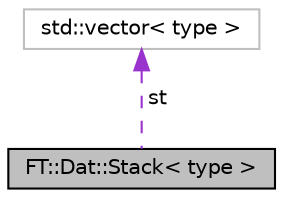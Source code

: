 digraph "FT::Dat::Stack&lt; type &gt;"
{
 // LATEX_PDF_SIZE
  edge [fontname="Helvetica",fontsize="10",labelfontname="Helvetica",labelfontsize="10"];
  node [fontname="Helvetica",fontsize="10",shape=record];
  Node1 [label="FT::Dat::Stack\< type \>",height=0.2,width=0.4,color="black", fillcolor="grey75", style="filled", fontcolor="black",tooltip="template stack class which holds various stack types for feat"];
  Node2 -> Node1 [dir="back",color="darkorchid3",fontsize="10",style="dashed",label=" st" ,fontname="Helvetica"];
  Node2 [label="std::vector\< type \>",height=0.2,width=0.4,color="grey75", fillcolor="white", style="filled",tooltip=" "];
}
